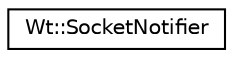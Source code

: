 digraph "Graphical Class Hierarchy"
{
 // LATEX_PDF_SIZE
  edge [fontname="Helvetica",fontsize="10",labelfontname="Helvetica",labelfontsize="10"];
  node [fontname="Helvetica",fontsize="10",shape=record];
  rankdir="LR";
  Node0 [label="Wt::SocketNotifier",height=0.2,width=0.4,color="black", fillcolor="white", style="filled",URL="$classWt_1_1SocketNotifier.html",tooltip=" "];
}
